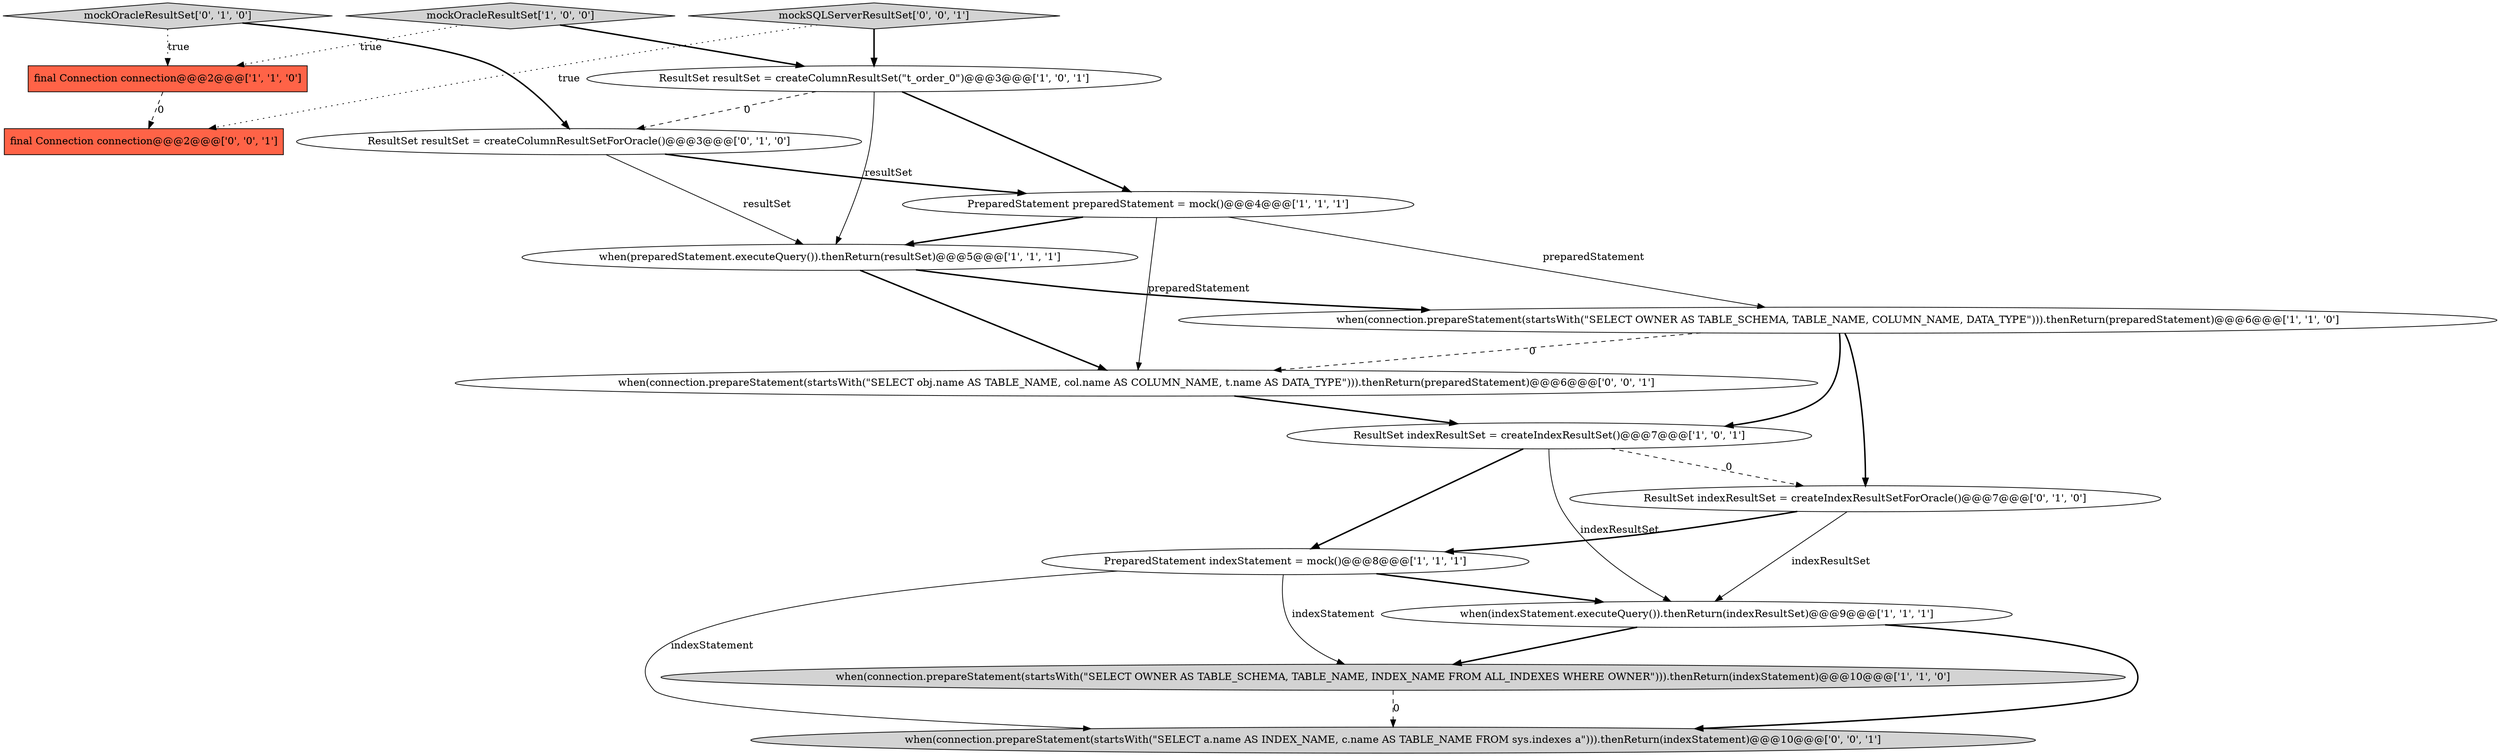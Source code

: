 digraph {
14 [style = filled, label = "when(connection.prepareStatement(startsWith(\"SELECT obj.name AS TABLE_NAME, col.name AS COLUMN_NAME, t.name AS DATA_TYPE\"))).thenReturn(preparedStatement)@@@6@@@['0', '0', '1']", fillcolor = white, shape = ellipse image = "AAA0AAABBB3BBB"];
5 [style = filled, label = "ResultSet resultSet = createColumnResultSet(\"t_order_0\")@@@3@@@['1', '0', '1']", fillcolor = white, shape = ellipse image = "AAA0AAABBB1BBB"];
3 [style = filled, label = "when(connection.prepareStatement(startsWith(\"SELECT OWNER AS TABLE_SCHEMA, TABLE_NAME, COLUMN_NAME, DATA_TYPE\"))).thenReturn(preparedStatement)@@@6@@@['1', '1', '0']", fillcolor = white, shape = ellipse image = "AAA0AAABBB1BBB"];
13 [style = filled, label = "mockSQLServerResultSet['0', '0', '1']", fillcolor = lightgray, shape = diamond image = "AAA0AAABBB3BBB"];
16 [style = filled, label = "when(connection.prepareStatement(startsWith(\"SELECT a.name AS INDEX_NAME, c.name AS TABLE_NAME FROM sys.indexes a\"))).thenReturn(indexStatement)@@@10@@@['0', '0', '1']", fillcolor = lightgray, shape = ellipse image = "AAA0AAABBB3BBB"];
8 [style = filled, label = "PreparedStatement preparedStatement = mock()@@@4@@@['1', '1', '1']", fillcolor = white, shape = ellipse image = "AAA0AAABBB1BBB"];
1 [style = filled, label = "when(connection.prepareStatement(startsWith(\"SELECT OWNER AS TABLE_SCHEMA, TABLE_NAME, INDEX_NAME FROM ALL_INDEXES WHERE OWNER\"))).thenReturn(indexStatement)@@@10@@@['1', '1', '0']", fillcolor = lightgray, shape = ellipse image = "AAA0AAABBB1BBB"];
2 [style = filled, label = "when(preparedStatement.executeQuery()).thenReturn(resultSet)@@@5@@@['1', '1', '1']", fillcolor = white, shape = ellipse image = "AAA0AAABBB1BBB"];
10 [style = filled, label = "ResultSet resultSet = createColumnResultSetForOracle()@@@3@@@['0', '1', '0']", fillcolor = white, shape = ellipse image = "AAA1AAABBB2BBB"];
9 [style = filled, label = "final Connection connection@@@2@@@['1', '1', '0']", fillcolor = tomato, shape = box image = "AAA0AAABBB1BBB"];
12 [style = filled, label = "ResultSet indexResultSet = createIndexResultSetForOracle()@@@7@@@['0', '1', '0']", fillcolor = white, shape = ellipse image = "AAA1AAABBB2BBB"];
4 [style = filled, label = "ResultSet indexResultSet = createIndexResultSet()@@@7@@@['1', '0', '1']", fillcolor = white, shape = ellipse image = "AAA0AAABBB1BBB"];
11 [style = filled, label = "mockOracleResultSet['0', '1', '0']", fillcolor = lightgray, shape = diamond image = "AAA0AAABBB2BBB"];
15 [style = filled, label = "final Connection connection@@@2@@@['0', '0', '1']", fillcolor = tomato, shape = box image = "AAA0AAABBB3BBB"];
0 [style = filled, label = "when(indexStatement.executeQuery()).thenReturn(indexResultSet)@@@9@@@['1', '1', '1']", fillcolor = white, shape = ellipse image = "AAA0AAABBB1BBB"];
7 [style = filled, label = "mockOracleResultSet['1', '0', '0']", fillcolor = lightgray, shape = diamond image = "AAA0AAABBB1BBB"];
6 [style = filled, label = "PreparedStatement indexStatement = mock()@@@8@@@['1', '1', '1']", fillcolor = white, shape = ellipse image = "AAA0AAABBB1BBB"];
11->9 [style = dotted, label="true"];
4->6 [style = bold, label=""];
5->8 [style = bold, label=""];
4->12 [style = dashed, label="0"];
5->2 [style = solid, label="resultSet"];
8->14 [style = solid, label="preparedStatement"];
4->0 [style = solid, label="indexResultSet"];
10->2 [style = solid, label="resultSet"];
6->0 [style = bold, label=""];
10->8 [style = bold, label=""];
3->14 [style = dashed, label="0"];
7->9 [style = dotted, label="true"];
0->1 [style = bold, label=""];
2->3 [style = bold, label=""];
8->2 [style = bold, label=""];
11->10 [style = bold, label=""];
3->12 [style = bold, label=""];
6->16 [style = solid, label="indexStatement"];
9->15 [style = dashed, label="0"];
1->16 [style = dashed, label="0"];
7->5 [style = bold, label=""];
5->10 [style = dashed, label="0"];
2->14 [style = bold, label=""];
13->15 [style = dotted, label="true"];
14->4 [style = bold, label=""];
12->0 [style = solid, label="indexResultSet"];
6->1 [style = solid, label="indexStatement"];
3->4 [style = bold, label=""];
13->5 [style = bold, label=""];
12->6 [style = bold, label=""];
8->3 [style = solid, label="preparedStatement"];
0->16 [style = bold, label=""];
}
